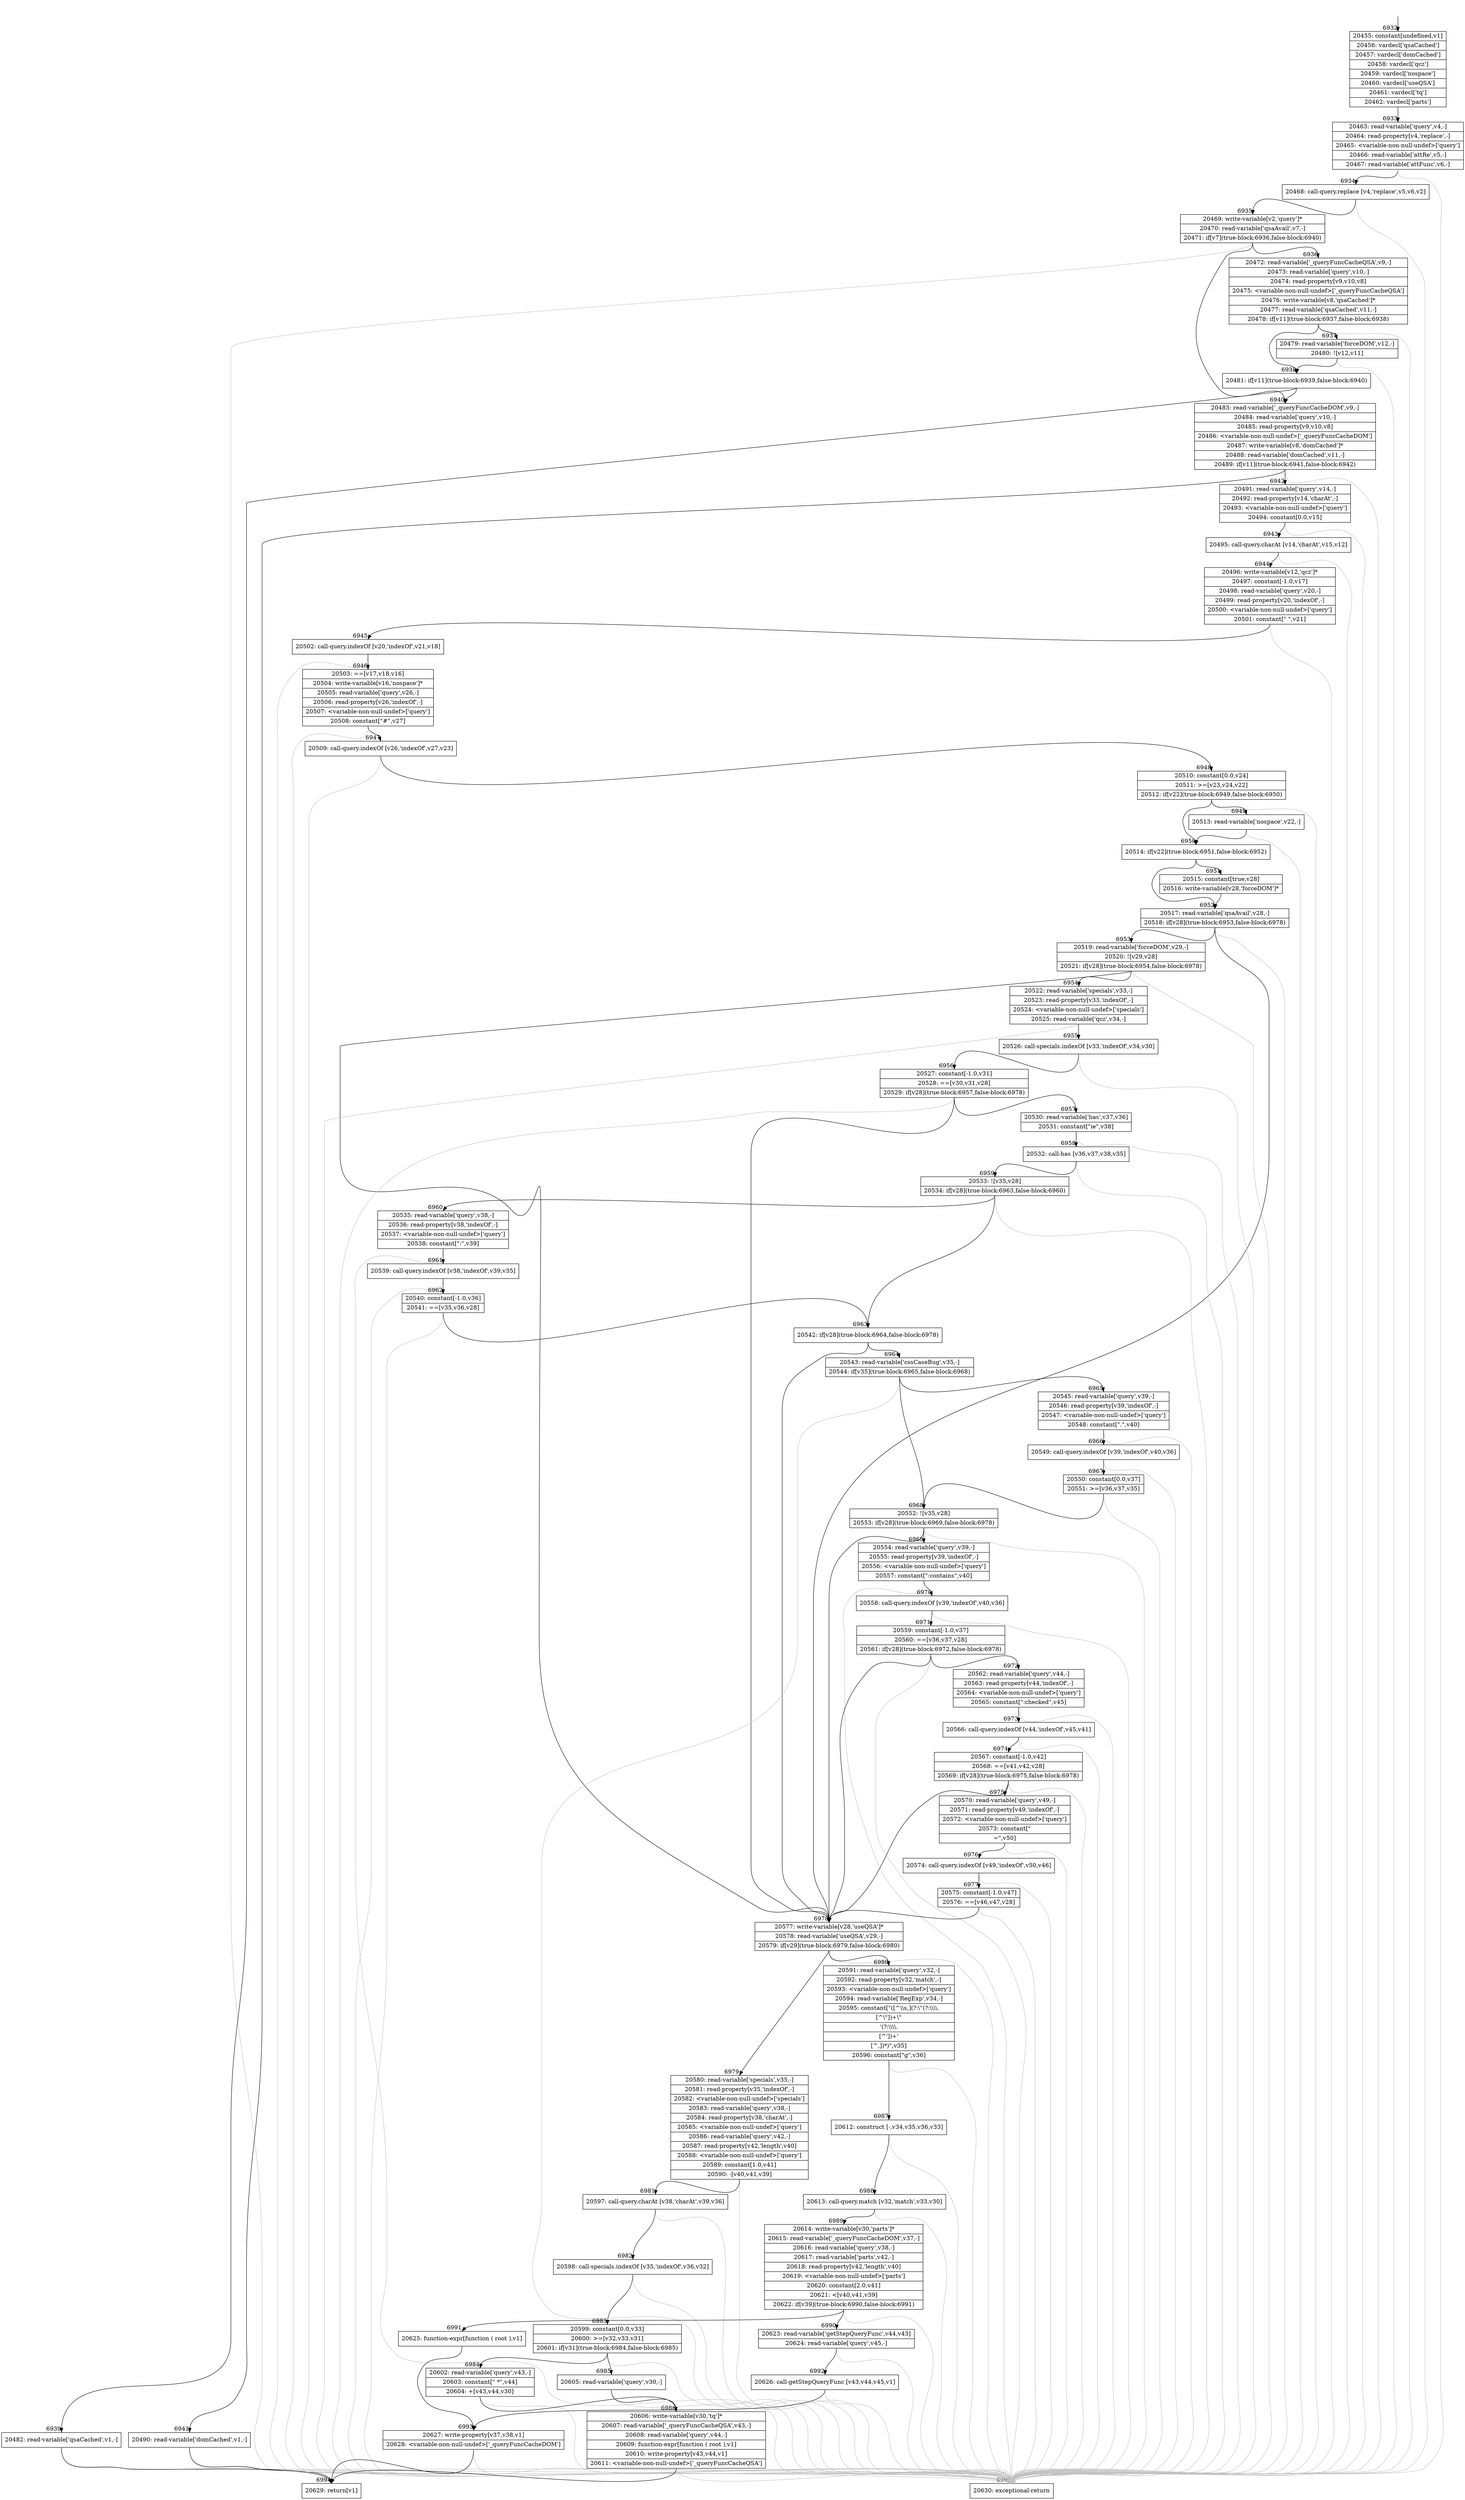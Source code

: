 digraph {
rankdir="TD"
BB_entry485[shape=none,label=""];
BB_entry485 -> BB6932 [tailport=s, headport=n, headlabel="    6932"]
BB6932 [shape=record label="{20455: constant[undefined,v1]|20456: vardecl['qsaCached']|20457: vardecl['domCached']|20458: vardecl['qcz']|20459: vardecl['nospace']|20460: vardecl['useQSA']|20461: vardecl['tq']|20462: vardecl['parts']}" ] 
BB6932 -> BB6933 [tailport=s, headport=n, headlabel="      6933"]
BB6933 [shape=record label="{20463: read-variable['query',v4,-]|20464: read-property[v4,'replace',-]|20465: \<variable-non-null-undef\>['query']|20466: read-variable['attRe',v5,-]|20467: read-variable['attFunc',v6,-]}" ] 
BB6933 -> BB6934 [tailport=s, headport=n, headlabel="      6934"]
BB6933 -> BB6995 [tailport=s, headport=n, color=gray, headlabel="      6995"]
BB6934 [shape=record label="{20468: call-query.replace [v4,'replace',v5,v6,v2]}" ] 
BB6934 -> BB6935 [tailport=s, headport=n, headlabel="      6935"]
BB6934 -> BB6995 [tailport=s, headport=n, color=gray]
BB6935 [shape=record label="{20469: write-variable[v2,'query']*|20470: read-variable['qsaAvail',v7,-]|20471: if[v7](true-block:6936,false-block:6940)}" ] 
BB6935 -> BB6936 [tailport=s, headport=n, headlabel="      6936"]
BB6935 -> BB6940 [tailport=s, headport=n, headlabel="      6940"]
BB6935 -> BB6995 [tailport=s, headport=n, color=gray]
BB6936 [shape=record label="{20472: read-variable['_queryFuncCacheQSA',v9,-]|20473: read-variable['query',v10,-]|20474: read-property[v9,v10,v8]|20475: \<variable-non-null-undef\>['_queryFuncCacheQSA']|20476: write-variable[v8,'qsaCached']*|20477: read-variable['qsaCached',v11,-]|20478: if[v11](true-block:6937,false-block:6938)}" ] 
BB6936 -> BB6938 [tailport=s, headport=n, headlabel="      6938"]
BB6936 -> BB6937 [tailport=s, headport=n, headlabel="      6937"]
BB6936 -> BB6995 [tailport=s, headport=n, color=gray]
BB6937 [shape=record label="{20479: read-variable['forceDOM',v12,-]|20480: ![v12,v11]}" ] 
BB6937 -> BB6938 [tailport=s, headport=n]
BB6937 -> BB6995 [tailport=s, headport=n, color=gray]
BB6938 [shape=record label="{20481: if[v11](true-block:6939,false-block:6940)}" ] 
BB6938 -> BB6939 [tailport=s, headport=n, headlabel="      6939"]
BB6938 -> BB6940 [tailport=s, headport=n]
BB6939 [shape=record label="{20482: read-variable['qsaCached',v1,-]}" ] 
BB6939 -> BB6994 [tailport=s, headport=n, headlabel="      6994"]
BB6939 -> BB6995 [tailport=s, headport=n, color=gray]
BB6940 [shape=record label="{20483: read-variable['_queryFuncCacheDOM',v9,-]|20484: read-variable['query',v10,-]|20485: read-property[v9,v10,v8]|20486: \<variable-non-null-undef\>['_queryFuncCacheDOM']|20487: write-variable[v8,'domCached']*|20488: read-variable['domCached',v11,-]|20489: if[v11](true-block:6941,false-block:6942)}" ] 
BB6940 -> BB6941 [tailport=s, headport=n, headlabel="      6941"]
BB6940 -> BB6942 [tailport=s, headport=n, headlabel="      6942"]
BB6940 -> BB6995 [tailport=s, headport=n, color=gray]
BB6941 [shape=record label="{20490: read-variable['domCached',v1,-]}" ] 
BB6941 -> BB6994 [tailport=s, headport=n]
BB6941 -> BB6995 [tailport=s, headport=n, color=gray]
BB6942 [shape=record label="{20491: read-variable['query',v14,-]|20492: read-property[v14,'charAt',-]|20493: \<variable-non-null-undef\>['query']|20494: constant[0.0,v15]}" ] 
BB6942 -> BB6943 [tailport=s, headport=n, headlabel="      6943"]
BB6942 -> BB6995 [tailport=s, headport=n, color=gray]
BB6943 [shape=record label="{20495: call-query.charAt [v14,'charAt',v15,v12]}" ] 
BB6943 -> BB6944 [tailport=s, headport=n, headlabel="      6944"]
BB6943 -> BB6995 [tailport=s, headport=n, color=gray]
BB6944 [shape=record label="{20496: write-variable[v12,'qcz']*|20497: constant[-1.0,v17]|20498: read-variable['query',v20,-]|20499: read-property[v20,'indexOf',-]|20500: \<variable-non-null-undef\>['query']|20501: constant[\" \",v21]}" ] 
BB6944 -> BB6945 [tailport=s, headport=n, headlabel="      6945"]
BB6944 -> BB6995 [tailport=s, headport=n, color=gray]
BB6945 [shape=record label="{20502: call-query.indexOf [v20,'indexOf',v21,v18]}" ] 
BB6945 -> BB6946 [tailport=s, headport=n, headlabel="      6946"]
BB6945 -> BB6995 [tailport=s, headport=n, color=gray]
BB6946 [shape=record label="{20503: ==[v17,v18,v16]|20504: write-variable[v16,'nospace']*|20505: read-variable['query',v26,-]|20506: read-property[v26,'indexOf',-]|20507: \<variable-non-null-undef\>['query']|20508: constant[\"#\",v27]}" ] 
BB6946 -> BB6947 [tailport=s, headport=n, headlabel="      6947"]
BB6946 -> BB6995 [tailport=s, headport=n, color=gray]
BB6947 [shape=record label="{20509: call-query.indexOf [v26,'indexOf',v27,v23]}" ] 
BB6947 -> BB6948 [tailport=s, headport=n, headlabel="      6948"]
BB6947 -> BB6995 [tailport=s, headport=n, color=gray]
BB6948 [shape=record label="{20510: constant[0.0,v24]|20511: \>=[v23,v24,v22]|20512: if[v22](true-block:6949,false-block:6950)}" ] 
BB6948 -> BB6950 [tailport=s, headport=n, headlabel="      6950"]
BB6948 -> BB6949 [tailport=s, headport=n, headlabel="      6949"]
BB6948 -> BB6995 [tailport=s, headport=n, color=gray]
BB6949 [shape=record label="{20513: read-variable['nospace',v22,-]}" ] 
BB6949 -> BB6950 [tailport=s, headport=n]
BB6949 -> BB6995 [tailport=s, headport=n, color=gray]
BB6950 [shape=record label="{20514: if[v22](true-block:6951,false-block:6952)}" ] 
BB6950 -> BB6951 [tailport=s, headport=n, headlabel="      6951"]
BB6950 -> BB6952 [tailport=s, headport=n, headlabel="      6952"]
BB6951 [shape=record label="{20515: constant[true,v28]|20516: write-variable[v28,'forceDOM']*}" ] 
BB6951 -> BB6952 [tailport=s, headport=n]
BB6952 [shape=record label="{20517: read-variable['qsaAvail',v28,-]|20518: if[v28](true-block:6953,false-block:6978)}" ] 
BB6952 -> BB6978 [tailport=s, headport=n, headlabel="      6978"]
BB6952 -> BB6953 [tailport=s, headport=n, headlabel="      6953"]
BB6952 -> BB6995 [tailport=s, headport=n, color=gray]
BB6953 [shape=record label="{20519: read-variable['forceDOM',v29,-]|20520: ![v29,v28]|20521: if[v28](true-block:6954,false-block:6978)}" ] 
BB6953 -> BB6978 [tailport=s, headport=n]
BB6953 -> BB6954 [tailport=s, headport=n, headlabel="      6954"]
BB6953 -> BB6995 [tailport=s, headport=n, color=gray]
BB6954 [shape=record label="{20522: read-variable['specials',v33,-]|20523: read-property[v33,'indexOf',-]|20524: \<variable-non-null-undef\>['specials']|20525: read-variable['qcz',v34,-]}" ] 
BB6954 -> BB6955 [tailport=s, headport=n, headlabel="      6955"]
BB6954 -> BB6995 [tailport=s, headport=n, color=gray]
BB6955 [shape=record label="{20526: call-specials.indexOf [v33,'indexOf',v34,v30]}" ] 
BB6955 -> BB6956 [tailport=s, headport=n, headlabel="      6956"]
BB6955 -> BB6995 [tailport=s, headport=n, color=gray]
BB6956 [shape=record label="{20527: constant[-1.0,v31]|20528: ==[v30,v31,v28]|20529: if[v28](true-block:6957,false-block:6978)}" ] 
BB6956 -> BB6978 [tailport=s, headport=n]
BB6956 -> BB6957 [tailport=s, headport=n, headlabel="      6957"]
BB6956 -> BB6995 [tailport=s, headport=n, color=gray]
BB6957 [shape=record label="{20530: read-variable['has',v37,v36]|20531: constant[\"ie\",v38]}" ] 
BB6957 -> BB6958 [tailport=s, headport=n, headlabel="      6958"]
BB6957 -> BB6995 [tailport=s, headport=n, color=gray]
BB6958 [shape=record label="{20532: call-has [v36,v37,v38,v35]}" ] 
BB6958 -> BB6959 [tailport=s, headport=n, headlabel="      6959"]
BB6958 -> BB6995 [tailport=s, headport=n, color=gray]
BB6959 [shape=record label="{20533: ![v35,v28]|20534: if[v28](true-block:6963,false-block:6960)}" ] 
BB6959 -> BB6963 [tailport=s, headport=n, headlabel="      6963"]
BB6959 -> BB6960 [tailport=s, headport=n, headlabel="      6960"]
BB6959 -> BB6995 [tailport=s, headport=n, color=gray]
BB6960 [shape=record label="{20535: read-variable['query',v38,-]|20536: read-property[v38,'indexOf',-]|20537: \<variable-non-null-undef\>['query']|20538: constant[\":\",v39]}" ] 
BB6960 -> BB6961 [tailport=s, headport=n, headlabel="      6961"]
BB6960 -> BB6995 [tailport=s, headport=n, color=gray]
BB6961 [shape=record label="{20539: call-query.indexOf [v38,'indexOf',v39,v35]}" ] 
BB6961 -> BB6962 [tailport=s, headport=n, headlabel="      6962"]
BB6961 -> BB6995 [tailport=s, headport=n, color=gray]
BB6962 [shape=record label="{20540: constant[-1.0,v36]|20541: ==[v35,v36,v28]}" ] 
BB6962 -> BB6963 [tailport=s, headport=n]
BB6962 -> BB6995 [tailport=s, headport=n, color=gray]
BB6963 [shape=record label="{20542: if[v28](true-block:6964,false-block:6978)}" ] 
BB6963 -> BB6978 [tailport=s, headport=n]
BB6963 -> BB6964 [tailport=s, headport=n, headlabel="      6964"]
BB6964 [shape=record label="{20543: read-variable['cssCaseBug',v35,-]|20544: if[v35](true-block:6965,false-block:6968)}" ] 
BB6964 -> BB6968 [tailport=s, headport=n, headlabel="      6968"]
BB6964 -> BB6965 [tailport=s, headport=n, headlabel="      6965"]
BB6964 -> BB6995 [tailport=s, headport=n, color=gray]
BB6965 [shape=record label="{20545: read-variable['query',v39,-]|20546: read-property[v39,'indexOf',-]|20547: \<variable-non-null-undef\>['query']|20548: constant[\".\",v40]}" ] 
BB6965 -> BB6966 [tailport=s, headport=n, headlabel="      6966"]
BB6965 -> BB6995 [tailport=s, headport=n, color=gray]
BB6966 [shape=record label="{20549: call-query.indexOf [v39,'indexOf',v40,v36]}" ] 
BB6966 -> BB6967 [tailport=s, headport=n, headlabel="      6967"]
BB6966 -> BB6995 [tailport=s, headport=n, color=gray]
BB6967 [shape=record label="{20550: constant[0.0,v37]|20551: \>=[v36,v37,v35]}" ] 
BB6967 -> BB6968 [tailport=s, headport=n]
BB6967 -> BB6995 [tailport=s, headport=n, color=gray]
BB6968 [shape=record label="{20552: ![v35,v28]|20553: if[v28](true-block:6969,false-block:6978)}" ] 
BB6968 -> BB6978 [tailport=s, headport=n]
BB6968 -> BB6969 [tailport=s, headport=n, headlabel="      6969"]
BB6968 -> BB6995 [tailport=s, headport=n, color=gray]
BB6969 [shape=record label="{20554: read-variable['query',v39,-]|20555: read-property[v39,'indexOf',-]|20556: \<variable-non-null-undef\>['query']|20557: constant[\":contains\",v40]}" ] 
BB6969 -> BB6970 [tailport=s, headport=n, headlabel="      6970"]
BB6969 -> BB6995 [tailport=s, headport=n, color=gray]
BB6970 [shape=record label="{20558: call-query.indexOf [v39,'indexOf',v40,v36]}" ] 
BB6970 -> BB6971 [tailport=s, headport=n, headlabel="      6971"]
BB6970 -> BB6995 [tailport=s, headport=n, color=gray]
BB6971 [shape=record label="{20559: constant[-1.0,v37]|20560: ==[v36,v37,v28]|20561: if[v28](true-block:6972,false-block:6978)}" ] 
BB6971 -> BB6978 [tailport=s, headport=n]
BB6971 -> BB6972 [tailport=s, headport=n, headlabel="      6972"]
BB6971 -> BB6995 [tailport=s, headport=n, color=gray]
BB6972 [shape=record label="{20562: read-variable['query',v44,-]|20563: read-property[v44,'indexOf',-]|20564: \<variable-non-null-undef\>['query']|20565: constant[\":checked\",v45]}" ] 
BB6972 -> BB6973 [tailport=s, headport=n, headlabel="      6973"]
BB6972 -> BB6995 [tailport=s, headport=n, color=gray]
BB6973 [shape=record label="{20566: call-query.indexOf [v44,'indexOf',v45,v41]}" ] 
BB6973 -> BB6974 [tailport=s, headport=n, headlabel="      6974"]
BB6973 -> BB6995 [tailport=s, headport=n, color=gray]
BB6974 [shape=record label="{20567: constant[-1.0,v42]|20568: ==[v41,v42,v28]|20569: if[v28](true-block:6975,false-block:6978)}" ] 
BB6974 -> BB6978 [tailport=s, headport=n]
BB6974 -> BB6975 [tailport=s, headport=n, headlabel="      6975"]
BB6974 -> BB6995 [tailport=s, headport=n, color=gray]
BB6975 [shape=record label="{20570: read-variable['query',v49,-]|20571: read-property[v49,'indexOf',-]|20572: \<variable-non-null-undef\>['query']|20573: constant[\"|=\",v50]}" ] 
BB6975 -> BB6976 [tailport=s, headport=n, headlabel="      6976"]
BB6975 -> BB6995 [tailport=s, headport=n, color=gray]
BB6976 [shape=record label="{20574: call-query.indexOf [v49,'indexOf',v50,v46]}" ] 
BB6976 -> BB6977 [tailport=s, headport=n, headlabel="      6977"]
BB6976 -> BB6995 [tailport=s, headport=n, color=gray]
BB6977 [shape=record label="{20575: constant[-1.0,v47]|20576: ==[v46,v47,v28]}" ] 
BB6977 -> BB6978 [tailport=s, headport=n]
BB6977 -> BB6995 [tailport=s, headport=n, color=gray]
BB6978 [shape=record label="{20577: write-variable[v28,'useQSA']*|20578: read-variable['useQSA',v29,-]|20579: if[v29](true-block:6979,false-block:6980)}" ] 
BB6978 -> BB6979 [tailport=s, headport=n, headlabel="      6979"]
BB6978 -> BB6980 [tailport=s, headport=n, headlabel="      6980"]
BB6978 -> BB6995 [tailport=s, headport=n, color=gray]
BB6979 [shape=record label="{20580: read-variable['specials',v35,-]|20581: read-property[v35,'indexOf',-]|20582: \<variable-non-null-undef\>['specials']|20583: read-variable['query',v38,-]|20584: read-property[v38,'charAt',-]|20585: \<variable-non-null-undef\>['query']|20586: read-variable['query',v42,-]|20587: read-property[v42,'length',v40]|20588: \<variable-non-null-undef\>['query']|20589: constant[1.0,v41]|20590: -[v40,v41,v39]}" ] 
BB6979 -> BB6981 [tailport=s, headport=n, headlabel="      6981"]
BB6979 -> BB6995 [tailport=s, headport=n, color=gray]
BB6980 [shape=record label="{20591: read-variable['query',v32,-]|20592: read-property[v32,'match',-]|20593: \<variable-non-null-undef\>['query']|20594: read-variable['RegExp',v34,-]|20595: constant[\"([^\\\\s,](?:\\\"(?:\\\\\\\\.|[^\\\"])+\\\"|'(?:\\\\\\\\.|[^'])+'|[^,])*)\",v35]|20596: constant[\"g\",v36]}" ] 
BB6980 -> BB6987 [tailport=s, headport=n, headlabel="      6987"]
BB6980 -> BB6995 [tailport=s, headport=n, color=gray]
BB6981 [shape=record label="{20597: call-query.charAt [v38,'charAt',v39,v36]}" ] 
BB6981 -> BB6982 [tailport=s, headport=n, headlabel="      6982"]
BB6981 -> BB6995 [tailport=s, headport=n, color=gray]
BB6982 [shape=record label="{20598: call-specials.indexOf [v35,'indexOf',v36,v32]}" ] 
BB6982 -> BB6983 [tailport=s, headport=n, headlabel="      6983"]
BB6982 -> BB6995 [tailport=s, headport=n, color=gray]
BB6983 [shape=record label="{20599: constant[0.0,v33]|20600: \>=[v32,v33,v31]|20601: if[v31](true-block:6984,false-block:6985)}" ] 
BB6983 -> BB6984 [tailport=s, headport=n, headlabel="      6984"]
BB6983 -> BB6985 [tailport=s, headport=n, headlabel="      6985"]
BB6983 -> BB6995 [tailport=s, headport=n, color=gray]
BB6984 [shape=record label="{20602: read-variable['query',v43,-]|20603: constant[\" *\",v44]|20604: +[v43,v44,v30]}" ] 
BB6984 -> BB6986 [tailport=s, headport=n, headlabel="      6986"]
BB6984 -> BB6995 [tailport=s, headport=n, color=gray]
BB6985 [shape=record label="{20605: read-variable['query',v30,-]}" ] 
BB6985 -> BB6986 [tailport=s, headport=n]
BB6985 -> BB6995 [tailport=s, headport=n, color=gray]
BB6986 [shape=record label="{20606: write-variable[v30,'tq']*|20607: read-variable['_queryFuncCacheQSA',v43,-]|20608: read-variable['query',v44,-]|20609: function-expr[function ( root ),v1]|20610: write-property[v43,v44,v1]|20611: \<variable-non-null-undef\>['_queryFuncCacheQSA']}" ] 
BB6986 -> BB6994 [tailport=s, headport=n]
BB6986 -> BB6995 [tailport=s, headport=n, color=gray]
BB6987 [shape=record label="{20612: construct [-,v34,v35,v36,v33]}" ] 
BB6987 -> BB6988 [tailport=s, headport=n, headlabel="      6988"]
BB6987 -> BB6995 [tailport=s, headport=n, color=gray]
BB6988 [shape=record label="{20613: call-query.match [v32,'match',v33,v30]}" ] 
BB6988 -> BB6989 [tailport=s, headport=n, headlabel="      6989"]
BB6988 -> BB6995 [tailport=s, headport=n, color=gray]
BB6989 [shape=record label="{20614: write-variable[v30,'parts']*|20615: read-variable['_queryFuncCacheDOM',v37,-]|20616: read-variable['query',v38,-]|20617: read-variable['parts',v42,-]|20618: read-property[v42,'length',v40]|20619: \<variable-non-null-undef\>['parts']|20620: constant[2.0,v41]|20621: \<[v40,v41,v39]|20622: if[v39](true-block:6990,false-block:6991)}" ] 
BB6989 -> BB6990 [tailport=s, headport=n, headlabel="      6990"]
BB6989 -> BB6991 [tailport=s, headport=n, headlabel="      6991"]
BB6989 -> BB6995 [tailport=s, headport=n, color=gray]
BB6990 [shape=record label="{20623: read-variable['getStepQueryFunc',v44,v43]|20624: read-variable['query',v45,-]}" ] 
BB6990 -> BB6992 [tailport=s, headport=n, headlabel="      6992"]
BB6990 -> BB6995 [tailport=s, headport=n, color=gray]
BB6991 [shape=record label="{20625: function-expr[function ( root ),v1]}" ] 
BB6991 -> BB6993 [tailport=s, headport=n, headlabel="      6993"]
BB6992 [shape=record label="{20626: call-getStepQueryFunc [v43,v44,v45,v1]}" ] 
BB6992 -> BB6993 [tailport=s, headport=n]
BB6992 -> BB6995 [tailport=s, headport=n, color=gray]
BB6993 [shape=record label="{20627: write-property[v37,v38,v1]|20628: \<variable-non-null-undef\>['_queryFuncCacheDOM']}" ] 
BB6993 -> BB6994 [tailport=s, headport=n]
BB6993 -> BB6995 [tailport=s, headport=n, color=gray]
BB6994 [shape=record label="{20629: return[v1]}" ] 
BB6995 [shape=record label="{20630: exceptional-return}" ] 
//#$~ 9750
}
